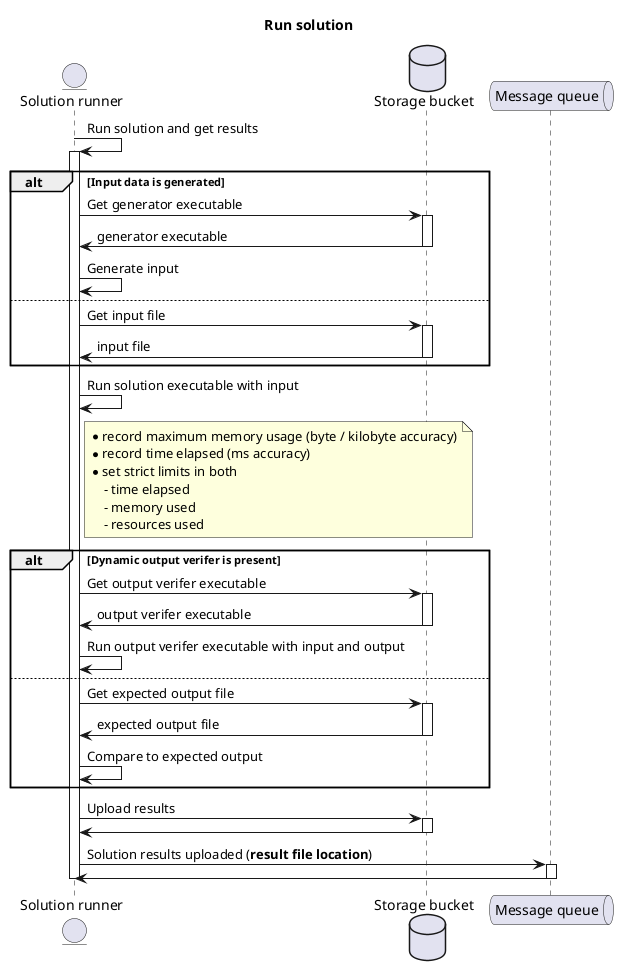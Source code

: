 @startuml Run solution
title Run solution

entity "Solution runner" as runner
database "Storage bucket" as bucket
queue "Message queue" as mq

runner -> runner ++: Run solution and get results

alt Input data is generated
runner -> bucket ++: Get generator executable
bucket -> runner --: generator executable
runner -> runner : Generate input
else
runner -> bucket ++: Get input file
bucket -> runner --: input file
end

runner -> runner : Run solution executable with input
note right of runner
* record maximum memory usage (byte / kilobyte accuracy)
* record time elapsed (ms accuracy)
* set strict limits in both
    - time elapsed
    - memory used
    - resources used
end note

alt Dynamic output verifer is present
runner -> bucket ++: Get output verifer executable
bucket -> runner --: output verifer executable
runner -> runner : Run output verifer executable with input and output
else
runner -> bucket ++: Get expected output file
bucket -> runner --: expected output file
runner -> runner : Compare to expected output
end

runner -> bucket ++: Upload results
bucket -> runner --
runner -> mq ++: Solution results uploaded (**result file location**)
mq -> runner --

deactivate runner

@enduml